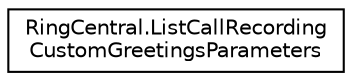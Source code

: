 digraph "Graphical Class Hierarchy"
{
 // LATEX_PDF_SIZE
  edge [fontname="Helvetica",fontsize="10",labelfontname="Helvetica",labelfontsize="10"];
  node [fontname="Helvetica",fontsize="10",shape=record];
  rankdir="LR";
  Node0 [label="RingCentral.ListCallRecording\lCustomGreetingsParameters",height=0.2,width=0.4,color="black", fillcolor="white", style="filled",URL="$classRingCentral_1_1ListCallRecordingCustomGreetingsParameters.html",tooltip="Query parameters for operation listCallRecordingCustomGreetings"];
}
